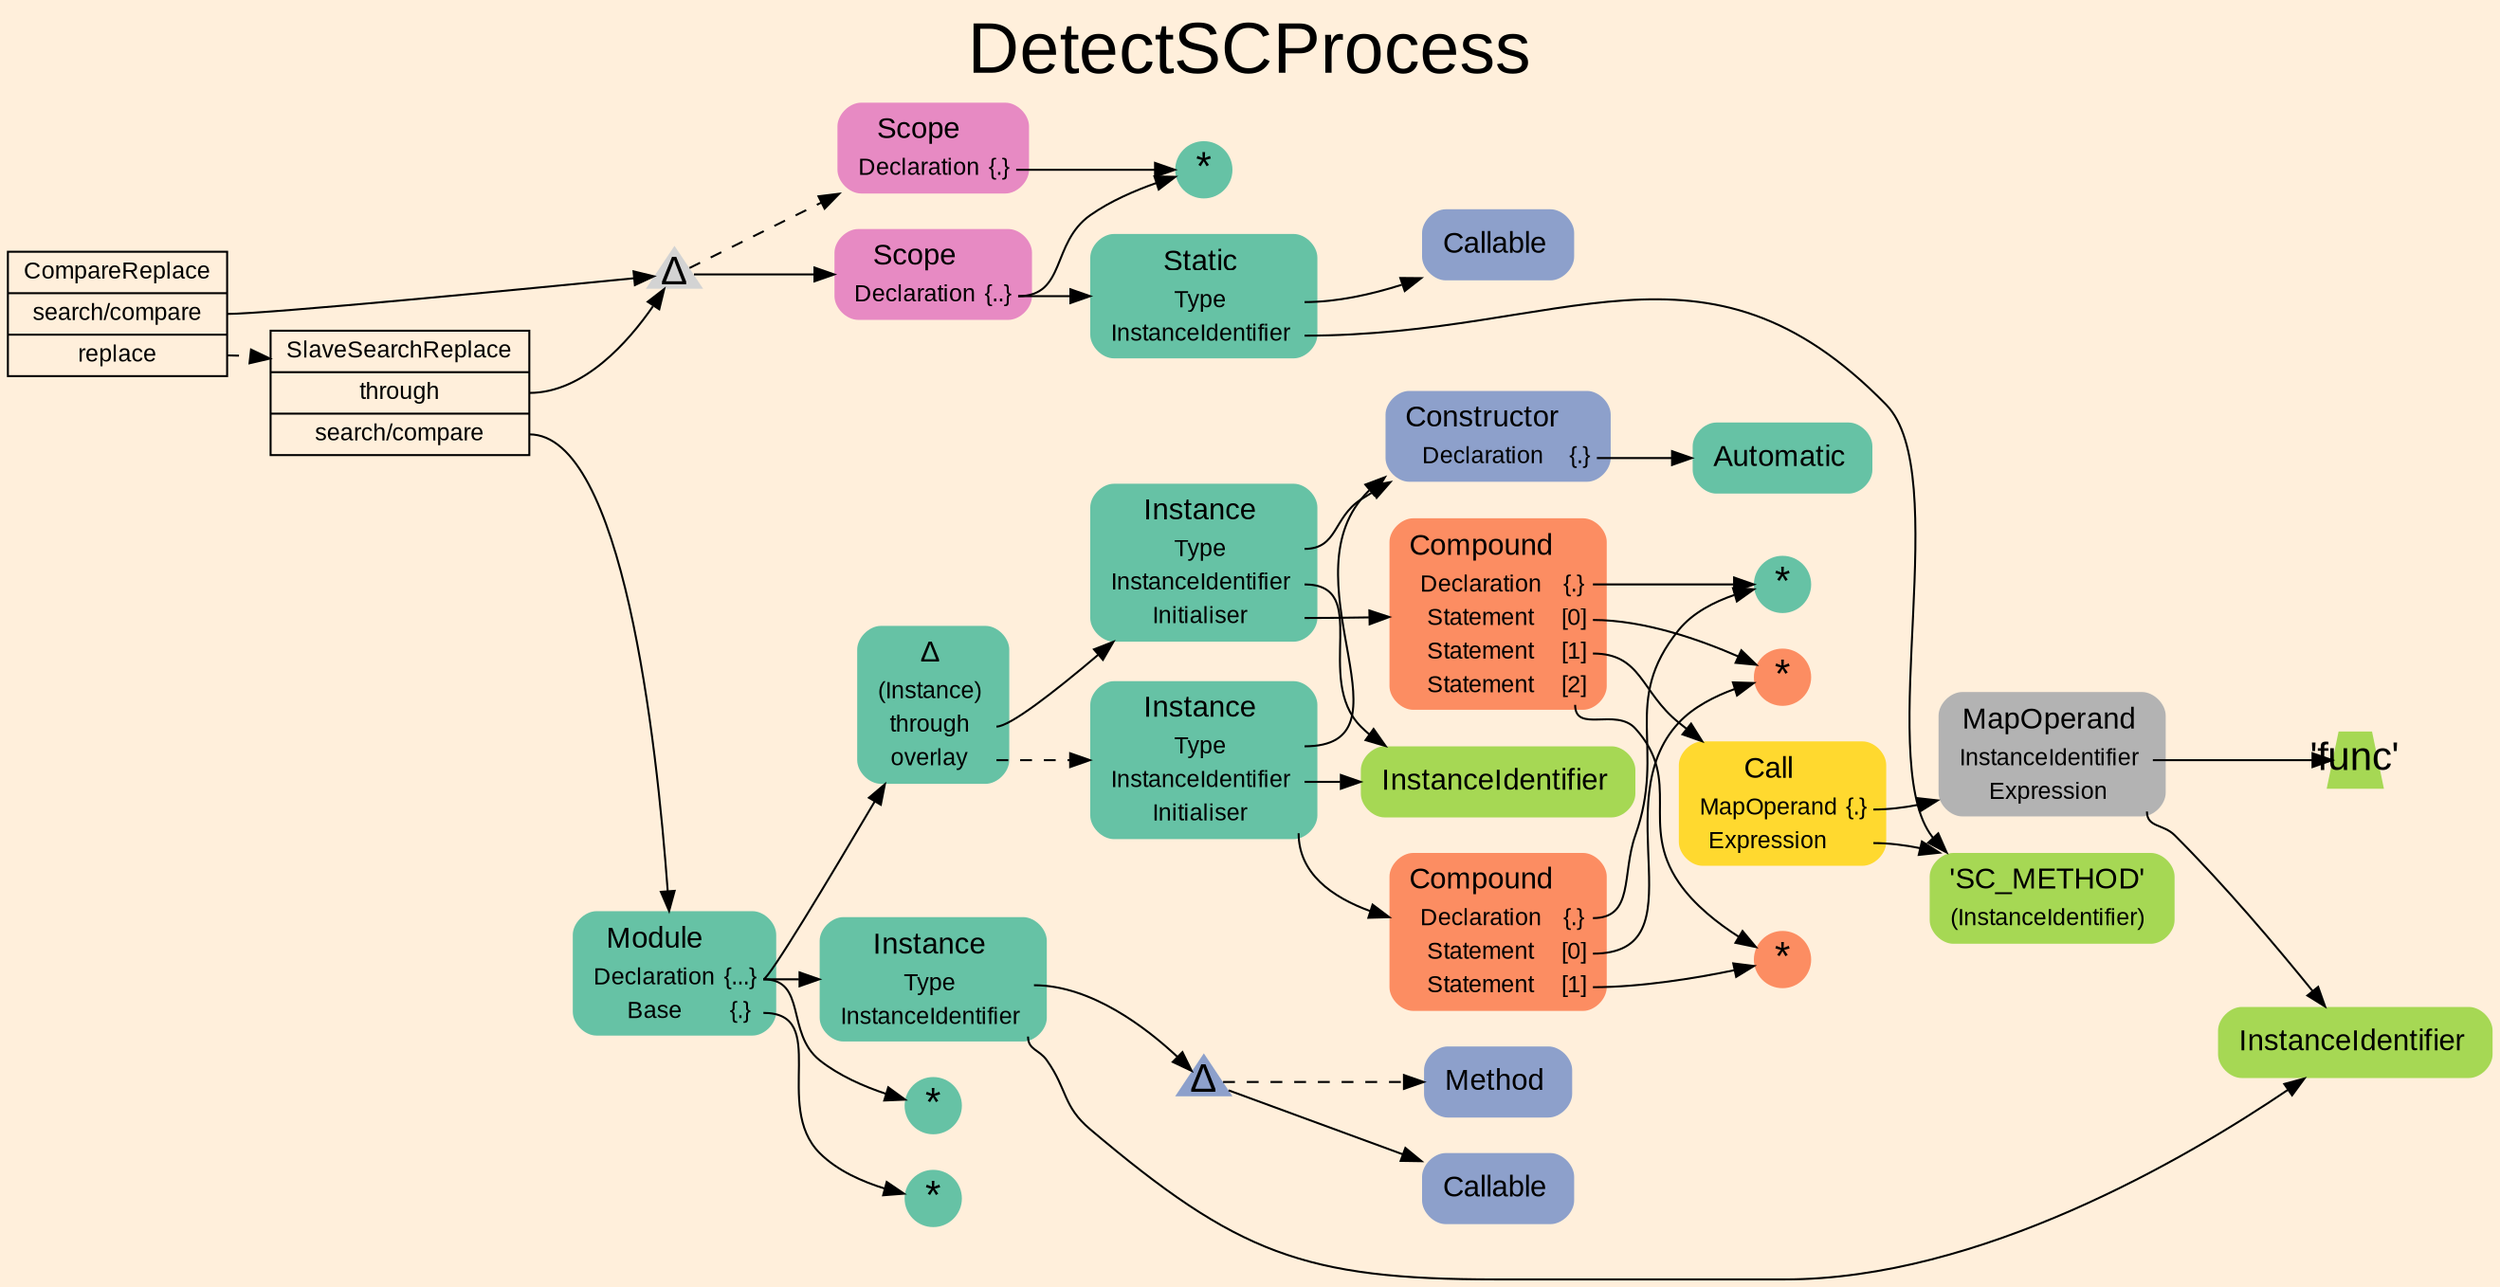 digraph "DetectSCProcess" {
label = "DetectSCProcess"
labelloc = t
fontsize = "36"
graph [
    rankdir = "LR"
    ranksep = 0.3
    bgcolor = antiquewhite1
    color = black
    fontcolor = black
    fontname = "Arial"
];
node [
    fontname = "Arial"
];
edge [
    fontname = "Arial"
];

// -------------------- transformation figure --------------------
"CR#B-3-5" [
    // -------- block CR#B-3-5 ----------
    shape = "record"
    fillcolor = antiquewhite1
    label = "<fixed> CompareReplace | <port0> search/compare | <port1> replace"
    style = "filled"
    fontsize = "12"
    color = black
    fontcolor = black
];

"#B-2-139" [
    // -------- block #B-2-139 ----------
    shape = "triangle"
    label = <Δ>
    style = "filled"
    fontsize = "20"
    penwidth = 0.0
    fixedsize = true
    width = 0.4
    height = 0.4
];

"#B-2-140" [
    // -------- block #B-2-140 ----------
    shape = "plaintext"
    fillcolor = "/set28/4"
    label = <<TABLE BORDER="0" CELLBORDER="0" CELLSPACING="0">
     <TR><TD><FONT POINT-SIZE="15.0">Scope</FONT></TD><TD></TD></TR>
     <TR><TD>Declaration</TD><TD PORT="port0">{..}</TD></TR>
    </TABLE>>
    style = "rounded,filled"
    fontsize = "12"
];

"#B-2-142" [
    // -------- block #B-2-142 ----------
    shape = "circle"
    fillcolor = "/set28/1"
    label = <*>
    style = "filled"
    fontsize = "20"
    penwidth = 0.0
    fixedsize = true
    width = 0.4
    height = 0.4
];

"#B-2-145" [
    // -------- block #B-2-145 ----------
    shape = "plaintext"
    fillcolor = "/set28/1"
    label = <<TABLE BORDER="0" CELLBORDER="0" CELLSPACING="0">
     <TR><TD><FONT POINT-SIZE="15.0">Static</FONT></TD><TD></TD></TR>
     <TR><TD>Type</TD><TD PORT="port0"></TD></TR>
     <TR><TD>InstanceIdentifier</TD><TD PORT="port1"></TD></TR>
    </TABLE>>
    style = "rounded,filled"
    fontsize = "12"
];

"#B-2-165" [
    // -------- block #B-2-165 ----------
    shape = "plaintext"
    fillcolor = "/set28/3"
    label = <<TABLE BORDER="0" CELLBORDER="0" CELLSPACING="0">
     <TR><TD><FONT POINT-SIZE="15.0">Callable</FONT></TD><TD></TD></TR>
    </TABLE>>
    style = "rounded,filled"
    fontsize = "12"
];

"#B-2-162" [
    // -------- block #B-2-162 ----------
    shape = "plaintext"
    fillcolor = "/set28/5"
    label = <<TABLE BORDER="0" CELLBORDER="0" CELLSPACING="0">
     <TR><TD><FONT POINT-SIZE="15.0">'SC_METHOD'</FONT></TD><TD></TD></TR>
     <TR><TD>(InstanceIdentifier)</TD><TD PORT="port0"></TD></TR>
    </TABLE>>
    style = "rounded,filled"
    fontsize = "12"
];

"#B-2-141" [
    // -------- block #B-2-141 ----------
    shape = "plaintext"
    fillcolor = "/set28/4"
    label = <<TABLE BORDER="0" CELLBORDER="0" CELLSPACING="0">
     <TR><TD><FONT POINT-SIZE="15.0">Scope</FONT></TD><TD></TD></TR>
     <TR><TD>Declaration</TD><TD PORT="port0">{.}</TD></TR>
    </TABLE>>
    style = "rounded,filled"
    fontsize = "12"
];

"#B-2-164" [
    // -------- block #B-2-164 ----------
    shape = "record"
    fillcolor = antiquewhite1
    label = "<fixed> SlaveSearchReplace | <port0> through | <port1> search/compare"
    style = "filled"
    fontsize = "12"
    color = black
    fontcolor = black
];

"#B-2-148" [
    // -------- block #B-2-148 ----------
    shape = "plaintext"
    fillcolor = "/set28/1"
    label = <<TABLE BORDER="0" CELLBORDER="0" CELLSPACING="0">
     <TR><TD><FONT POINT-SIZE="15.0">Module</FONT></TD><TD></TD></TR>
     <TR><TD>Declaration</TD><TD PORT="port0">{...}</TD></TR>
     <TR><TD>Base</TD><TD PORT="port1">{.}</TD></TR>
    </TABLE>>
    style = "rounded,filled"
    fontsize = "12"
];

"#B-2-151" [
    // -------- block #B-2-151 ----------
    shape = "plaintext"
    fillcolor = "/set28/1"
    label = <<TABLE BORDER="0" CELLBORDER="0" CELLSPACING="0">
     <TR><TD><FONT POINT-SIZE="15.0">Δ</FONT></TD><TD></TD></TR>
     <TR><TD>(Instance)</TD><TD PORT="port0"></TD></TR>
     <TR><TD>through</TD><TD PORT="port1"></TD></TR>
     <TR><TD>overlay</TD><TD PORT="port2"></TD></TR>
    </TABLE>>
    style = "rounded,filled"
    fontsize = "12"
];

"#B-2-153" [
    // -------- block #B-2-153 ----------
    shape = "plaintext"
    fillcolor = "/set28/1"
    label = <<TABLE BORDER="0" CELLBORDER="0" CELLSPACING="0">
     <TR><TD><FONT POINT-SIZE="15.0">Instance</FONT></TD><TD></TD></TR>
     <TR><TD>Type</TD><TD PORT="port0"></TD></TR>
     <TR><TD>InstanceIdentifier</TD><TD PORT="port1"></TD></TR>
     <TR><TD>Initialiser</TD><TD PORT="port2"></TD></TR>
    </TABLE>>
    style = "rounded,filled"
    fontsize = "12"
];

"#B-2-160" [
    // -------- block #B-2-160 ----------
    shape = "plaintext"
    fillcolor = "/set28/3"
    label = <<TABLE BORDER="0" CELLBORDER="0" CELLSPACING="0">
     <TR><TD><FONT POINT-SIZE="15.0">Constructor</FONT></TD><TD></TD></TR>
     <TR><TD>Declaration</TD><TD PORT="port0">{.}</TD></TR>
    </TABLE>>
    style = "rounded,filled"
    fontsize = "12"
];

"#B-2-166" [
    // -------- block #B-2-166 ----------
    shape = "plaintext"
    fillcolor = "/set28/1"
    label = <<TABLE BORDER="0" CELLBORDER="0" CELLSPACING="0">
     <TR><TD><FONT POINT-SIZE="15.0">Automatic</FONT></TD><TD></TD></TR>
    </TABLE>>
    style = "rounded,filled"
    fontsize = "12"
];

"#B-2-161" [
    // -------- block #B-2-161 ----------
    shape = "plaintext"
    fillcolor = "/set28/5"
    label = <<TABLE BORDER="0" CELLBORDER="0" CELLSPACING="0">
     <TR><TD><FONT POINT-SIZE="15.0">InstanceIdentifier</FONT></TD><TD></TD></TR>
    </TABLE>>
    style = "rounded,filled"
    fontsize = "12"
];

"#B-2-146" [
    // -------- block #B-2-146 ----------
    shape = "plaintext"
    fillcolor = "/set28/2"
    label = <<TABLE BORDER="0" CELLBORDER="0" CELLSPACING="0">
     <TR><TD><FONT POINT-SIZE="15.0">Compound</FONT></TD><TD></TD></TR>
     <TR><TD>Declaration</TD><TD PORT="port0">{.}</TD></TR>
     <TR><TD>Statement</TD><TD PORT="port1">[0]</TD></TR>
     <TR><TD>Statement</TD><TD PORT="port2">[1]</TD></TR>
     <TR><TD>Statement</TD><TD PORT="port3">[2]</TD></TR>
    </TABLE>>
    style = "rounded,filled"
    fontsize = "12"
];

"#B-2-144" [
    // -------- block #B-2-144 ----------
    shape = "circle"
    fillcolor = "/set28/1"
    label = <*>
    style = "filled"
    fontsize = "20"
    penwidth = 0.0
    fixedsize = true
    width = 0.4
    height = 0.4
];

"#B-2-156" [
    // -------- block #B-2-156 ----------
    shape = "circle"
    fillcolor = "/set28/2"
    label = <*>
    style = "filled"
    fontsize = "20"
    penwidth = 0.0
    fixedsize = true
    width = 0.4
    height = 0.4
];

"#B-2-149" [
    // -------- block #B-2-149 ----------
    shape = "plaintext"
    fillcolor = "/set28/6"
    label = <<TABLE BORDER="0" CELLBORDER="0" CELLSPACING="0">
     <TR><TD><FONT POINT-SIZE="15.0">Call</FONT></TD><TD></TD></TR>
     <TR><TD>MapOperand</TD><TD PORT="port0">{.}</TD></TR>
     <TR><TD>Expression</TD><TD PORT="port1"></TD></TR>
    </TABLE>>
    style = "rounded,filled"
    fontsize = "12"
];

"#B-2-150" [
    // -------- block #B-2-150 ----------
    shape = "plaintext"
    fillcolor = "/set28/8"
    label = <<TABLE BORDER="0" CELLBORDER="0" CELLSPACING="0">
     <TR><TD><FONT POINT-SIZE="15.0">MapOperand</FONT></TD><TD></TD></TR>
     <TR><TD>InstanceIdentifier</TD><TD PORT="port0"></TD></TR>
     <TR><TD>Expression</TD><TD PORT="port1"></TD></TR>
    </TABLE>>
    style = "rounded,filled"
    fontsize = "12"
];

"#B-2-163" [
    // -------- block #B-2-163 ----------
    shape = "trapezium"
    fillcolor = "/set28/5"
    label = <'func'>
    style = "filled"
    fontsize = "20"
    penwidth = 0.0
    fixedsize = true
    width = 0.4
    height = 0.4
];

"#B-2-158" [
    // -------- block #B-2-158 ----------
    shape = "plaintext"
    fillcolor = "/set28/5"
    label = <<TABLE BORDER="0" CELLBORDER="0" CELLSPACING="0">
     <TR><TD><FONT POINT-SIZE="15.0">InstanceIdentifier</FONT></TD><TD></TD></TR>
    </TABLE>>
    style = "rounded,filled"
    fontsize = "12"
];

"#B-2-157" [
    // -------- block #B-2-157 ----------
    shape = "circle"
    fillcolor = "/set28/2"
    label = <*>
    style = "filled"
    fontsize = "20"
    penwidth = 0.0
    fixedsize = true
    width = 0.4
    height = 0.4
];

"#B-2-154" [
    // -------- block #B-2-154 ----------
    shape = "plaintext"
    fillcolor = "/set28/1"
    label = <<TABLE BORDER="0" CELLBORDER="0" CELLSPACING="0">
     <TR><TD><FONT POINT-SIZE="15.0">Instance</FONT></TD><TD></TD></TR>
     <TR><TD>Type</TD><TD PORT="port0"></TD></TR>
     <TR><TD>InstanceIdentifier</TD><TD PORT="port1"></TD></TR>
     <TR><TD>Initialiser</TD><TD PORT="port2"></TD></TR>
    </TABLE>>
    style = "rounded,filled"
    fontsize = "12"
];

"#B-2-147" [
    // -------- block #B-2-147 ----------
    shape = "plaintext"
    fillcolor = "/set28/2"
    label = <<TABLE BORDER="0" CELLBORDER="0" CELLSPACING="0">
     <TR><TD><FONT POINT-SIZE="15.0">Compound</FONT></TD><TD></TD></TR>
     <TR><TD>Declaration</TD><TD PORT="port0">{.}</TD></TR>
     <TR><TD>Statement</TD><TD PORT="port1">[0]</TD></TR>
     <TR><TD>Statement</TD><TD PORT="port2">[1]</TD></TR>
    </TABLE>>
    style = "rounded,filled"
    fontsize = "12"
];

"#B-2-155" [
    // -------- block #B-2-155 ----------
    shape = "plaintext"
    fillcolor = "/set28/1"
    label = <<TABLE BORDER="0" CELLBORDER="0" CELLSPACING="0">
     <TR><TD><FONT POINT-SIZE="15.0">Instance</FONT></TD><TD></TD></TR>
     <TR><TD>Type</TD><TD PORT="port0"></TD></TR>
     <TR><TD>InstanceIdentifier</TD><TD PORT="port1"></TD></TR>
    </TABLE>>
    style = "rounded,filled"
    fontsize = "12"
];

"#B-2-152" [
    // -------- block #B-2-152 ----------
    shape = "triangle"
    fillcolor = "/set28/3"
    label = <Δ>
    style = "filled"
    fontsize = "20"
    penwidth = 0.0
    fixedsize = true
    width = 0.4
    height = 0.4
];

"#B-2-167" [
    // -------- block #B-2-167 ----------
    shape = "plaintext"
    fillcolor = "/set28/3"
    label = <<TABLE BORDER="0" CELLBORDER="0" CELLSPACING="0">
     <TR><TD><FONT POINT-SIZE="15.0">Callable</FONT></TD><TD></TD></TR>
    </TABLE>>
    style = "rounded,filled"
    fontsize = "12"
];

"#B-2-138" [
    // -------- block #B-2-138 ----------
    shape = "plaintext"
    fillcolor = "/set28/3"
    label = <<TABLE BORDER="0" CELLBORDER="0" CELLSPACING="0">
     <TR><TD><FONT POINT-SIZE="15.0">Method</FONT></TD><TD></TD></TR>
    </TABLE>>
    style = "rounded,filled"
    fontsize = "12"
];

"#B-2-143" [
    // -------- block #B-2-143 ----------
    shape = "circle"
    fillcolor = "/set28/1"
    label = <*>
    style = "filled"
    fontsize = "20"
    penwidth = 0.0
    fixedsize = true
    width = 0.4
    height = 0.4
];

"#B-2-159" [
    // -------- block #B-2-159 ----------
    shape = "circle"
    fillcolor = "/set28/1"
    label = <*>
    style = "filled"
    fontsize = "20"
    penwidth = 0.0
    fixedsize = true
    width = 0.4
    height = 0.4
];

"CR#B-3-5":port0 -> "#B-2-139" [
    color = black
    fontcolor = black
];

"CR#B-3-5":port1 -> "#B-2-164" [
    style="dashed"
    color = black
    fontcolor = black
];

"#B-2-139" -> "#B-2-140" [
    color = black
    fontcolor = black
];

"#B-2-139" -> "#B-2-141" [
    style="dashed"
    color = black
    fontcolor = black
];

"#B-2-140":port0 -> "#B-2-142" [
    color = black
    fontcolor = black
];

"#B-2-140":port0 -> "#B-2-145" [
    color = black
    fontcolor = black
];

"#B-2-145":port0 -> "#B-2-165" [
    color = black
    fontcolor = black
];

"#B-2-145":port1 -> "#B-2-162" [
    color = black
    fontcolor = black
];

"#B-2-141":port0 -> "#B-2-142" [
    color = black
    fontcolor = black
];

"#B-2-164":port0 -> "#B-2-139" [
    color = black
    fontcolor = black
];

"#B-2-164":port1 -> "#B-2-148" [
    color = black
    fontcolor = black
];

"#B-2-148":port0 -> "#B-2-151" [
    color = black
    fontcolor = black
];

"#B-2-148":port0 -> "#B-2-155" [
    color = black
    fontcolor = black
];

"#B-2-148":port0 -> "#B-2-143" [
    color = black
    fontcolor = black
];

"#B-2-148":port1 -> "#B-2-159" [
    color = black
    fontcolor = black
];

"#B-2-151":port1 -> "#B-2-153" [
    color = black
    fontcolor = black
];

"#B-2-151":port2 -> "#B-2-154" [
    style="dashed"
    color = black
    fontcolor = black
];

"#B-2-153":port0 -> "#B-2-160" [
    color = black
    fontcolor = black
];

"#B-2-153":port1 -> "#B-2-161" [
    color = black
    fontcolor = black
];

"#B-2-153":port2 -> "#B-2-146" [
    color = black
    fontcolor = black
];

"#B-2-160":port0 -> "#B-2-166" [
    color = black
    fontcolor = black
];

"#B-2-146":port0 -> "#B-2-144" [
    color = black
    fontcolor = black
];

"#B-2-146":port1 -> "#B-2-156" [
    color = black
    fontcolor = black
];

"#B-2-146":port2 -> "#B-2-149" [
    color = black
    fontcolor = black
];

"#B-2-146":port3 -> "#B-2-157" [
    color = black
    fontcolor = black
];

"#B-2-149":port0 -> "#B-2-150" [
    color = black
    fontcolor = black
];

"#B-2-149":port1 -> "#B-2-162" [
    color = black
    fontcolor = black
];

"#B-2-150":port0 -> "#B-2-163" [
    color = black
    fontcolor = black
];

"#B-2-150":port1 -> "#B-2-158" [
    color = black
    fontcolor = black
];

"#B-2-154":port0 -> "#B-2-160" [
    color = black
    fontcolor = black
];

"#B-2-154":port1 -> "#B-2-161" [
    color = black
    fontcolor = black
];

"#B-2-154":port2 -> "#B-2-147" [
    color = black
    fontcolor = black
];

"#B-2-147":port0 -> "#B-2-144" [
    color = black
    fontcolor = black
];

"#B-2-147":port1 -> "#B-2-156" [
    color = black
    fontcolor = black
];

"#B-2-147":port2 -> "#B-2-157" [
    color = black
    fontcolor = black
];

"#B-2-155":port0 -> "#B-2-152" [
    color = black
    fontcolor = black
];

"#B-2-155":port1 -> "#B-2-158" [
    color = black
    fontcolor = black
];

"#B-2-152" -> "#B-2-167" [
    color = black
    fontcolor = black
];

"#B-2-152" -> "#B-2-138" [
    style="dashed"
    color = black
    fontcolor = black
];


}
